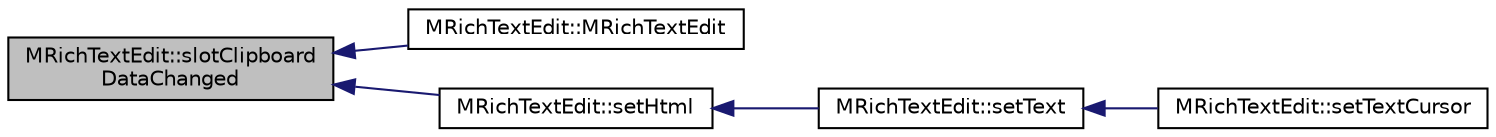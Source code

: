 digraph "MRichTextEdit::slotClipboardDataChanged"
{
  edge [fontname="Helvetica",fontsize="10",labelfontname="Helvetica",labelfontsize="10"];
  node [fontname="Helvetica",fontsize="10",shape=record];
  rankdir="LR";
  Node192 [label="MRichTextEdit::slotClipboard\lDataChanged",height=0.2,width=0.4,color="black", fillcolor="grey75", style="filled", fontcolor="black"];
  Node192 -> Node193 [dir="back",color="midnightblue",fontsize="10",style="solid",fontname="Helvetica"];
  Node193 [label="MRichTextEdit::MRichTextEdit",height=0.2,width=0.4,color="black", fillcolor="white", style="filled",URL="$d6/daa/class_m_rich_text_edit.html#a17d69881746fcd8de24674a5b862081a"];
  Node192 -> Node194 [dir="back",color="midnightblue",fontsize="10",style="solid",fontname="Helvetica"];
  Node194 [label="MRichTextEdit::setHtml",height=0.2,width=0.4,color="black", fillcolor="white", style="filled",URL="$d6/daa/class_m_rich_text_edit.html#a52a6c896bf5a1b407f16b0a3a7031c40"];
  Node194 -> Node195 [dir="back",color="midnightblue",fontsize="10",style="solid",fontname="Helvetica"];
  Node195 [label="MRichTextEdit::setText",height=0.2,width=0.4,color="black", fillcolor="white", style="filled",URL="$d6/daa/class_m_rich_text_edit.html#a399d16bc18b366934c362ffacfb1a451"];
  Node195 -> Node196 [dir="back",color="midnightblue",fontsize="10",style="solid",fontname="Helvetica"];
  Node196 [label="MRichTextEdit::setTextCursor",height=0.2,width=0.4,color="black", fillcolor="white", style="filled",URL="$d6/daa/class_m_rich_text_edit.html#a6a7a2a2cc996141c4e2b61df54933ac7"];
}
